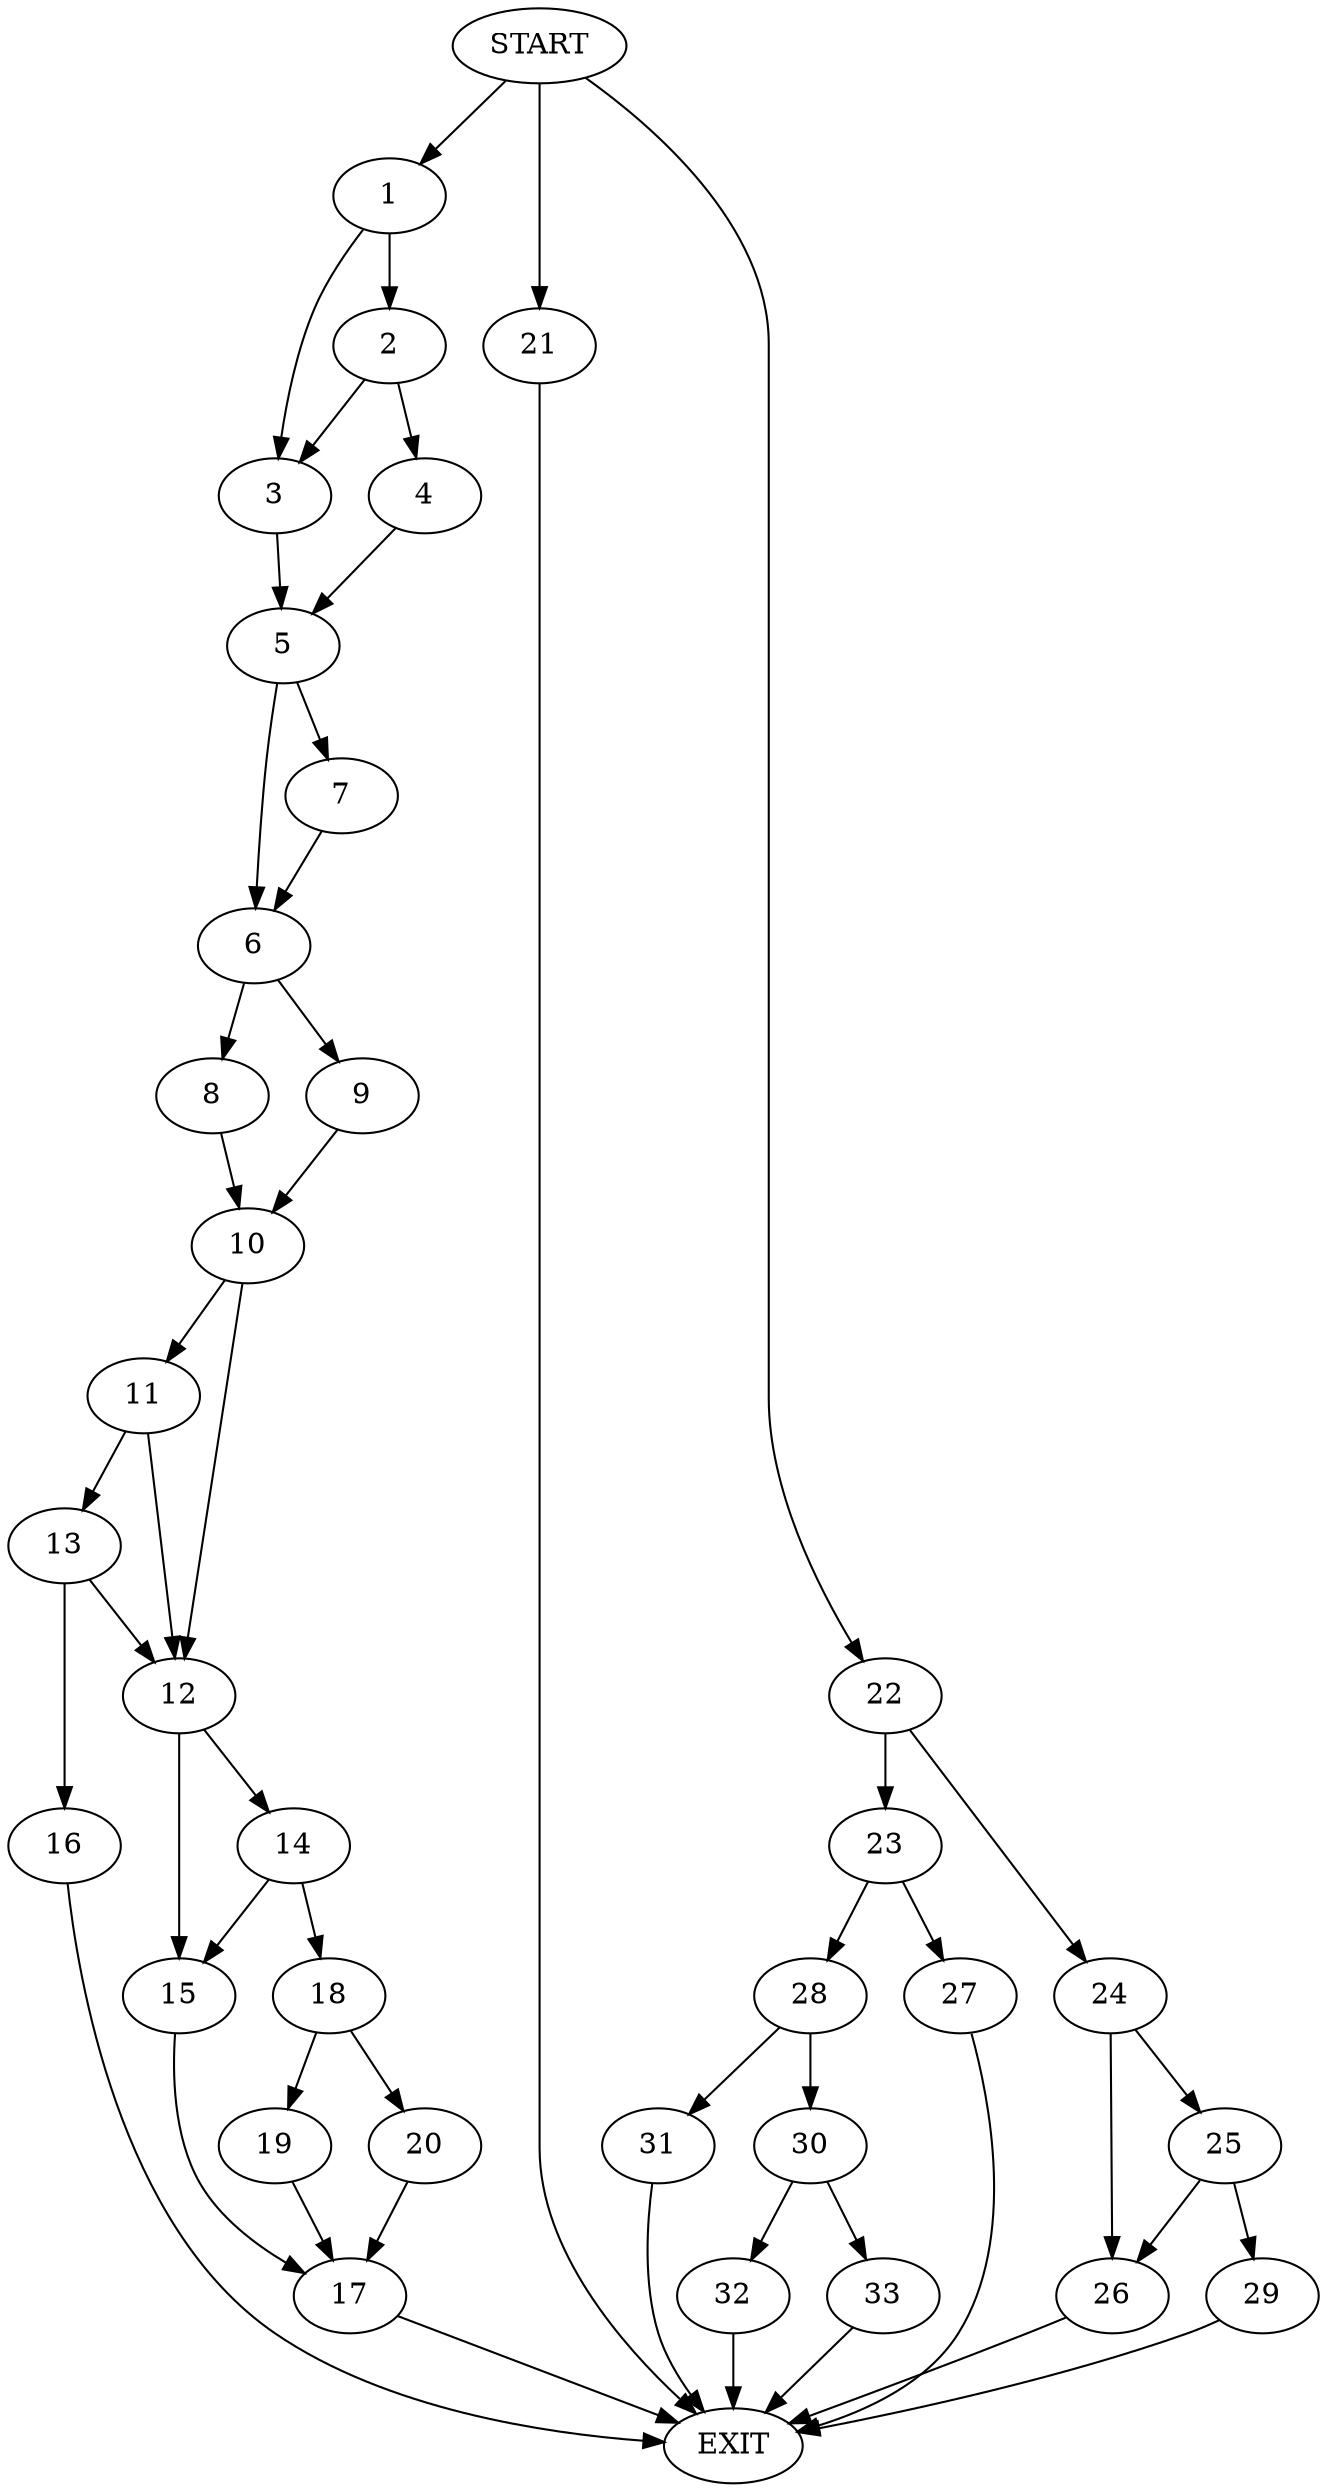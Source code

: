 digraph {
0 [label="START"]
34 [label="EXIT"]
0 -> 1
1 -> 2
1 -> 3
2 -> 4
2 -> 3
3 -> 5
4 -> 5
5 -> 6
5 -> 7
7 -> 6
6 -> 8
6 -> 9
8 -> 10
9 -> 10
10 -> 11
10 -> 12
11 -> 13
11 -> 12
12 -> 14
12 -> 15
13 -> 16
13 -> 12
16 -> 34
15 -> 17
14 -> 18
14 -> 15
18 -> 19
18 -> 20
17 -> 34
20 -> 17
19 -> 17
0 -> 21
21 -> 34
0 -> 22
22 -> 23
22 -> 24
24 -> 25
24 -> 26
23 -> 27
23 -> 28
25 -> 29
25 -> 26
26 -> 34
29 -> 34
28 -> 30
28 -> 31
27 -> 34
30 -> 32
30 -> 33
31 -> 34
33 -> 34
32 -> 34
}
